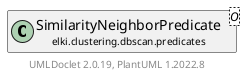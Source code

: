 @startuml
    remove .*\.(Instance|Par|Parameterizer|Factory)$
    set namespaceSeparator none
    hide empty fields
    hide empty methods

    class "<size:14>SimilarityNeighborPredicate.Instance\n<size:10>elki.clustering.dbscan.predicates" as elki.clustering.dbscan.predicates.SimilarityNeighborPredicate.Instance [[SimilarityNeighborPredicate.Instance.html]] {
        #epsilon: double
        #rq: RangeSearcher<DBIDRef>
        #ids: DBIDs
        +Instance(double, RangeSearcher<DBIDRef>, DBIDs)
        +getIDs(): DBIDs
        +getNeighbors(DBIDRef): DoubleDBIDList
        +iterDBIDs(DoubleDBIDList): DBIDIter
    }

    interface "<size:14>NeighborPredicate.Instance\n<size:10>elki.clustering.dbscan.predicates" as elki.clustering.dbscan.predicates.NeighborPredicate.Instance<DoubleDBIDList> [[NeighborPredicate.Instance.html]] {
        {abstract} +getNeighbors(DBIDRef): DoubleDBIDList
        {abstract} +getIDs(): DBIDs
        {abstract} +iterDBIDs(DoubleDBIDList): DBIDIter
    }
    class "<size:14>SimilarityNeighborPredicate\n<size:10>elki.clustering.dbscan.predicates" as elki.clustering.dbscan.predicates.SimilarityNeighborPredicate<O> [[SimilarityNeighborPredicate.html]]

    elki.clustering.dbscan.predicates.NeighborPredicate.Instance <|.. elki.clustering.dbscan.predicates.SimilarityNeighborPredicate.Instance
    elki.clustering.dbscan.predicates.SimilarityNeighborPredicate +-- elki.clustering.dbscan.predicates.SimilarityNeighborPredicate.Instance

    center footer UMLDoclet 2.0.19, PlantUML 1.2022.8
@enduml
